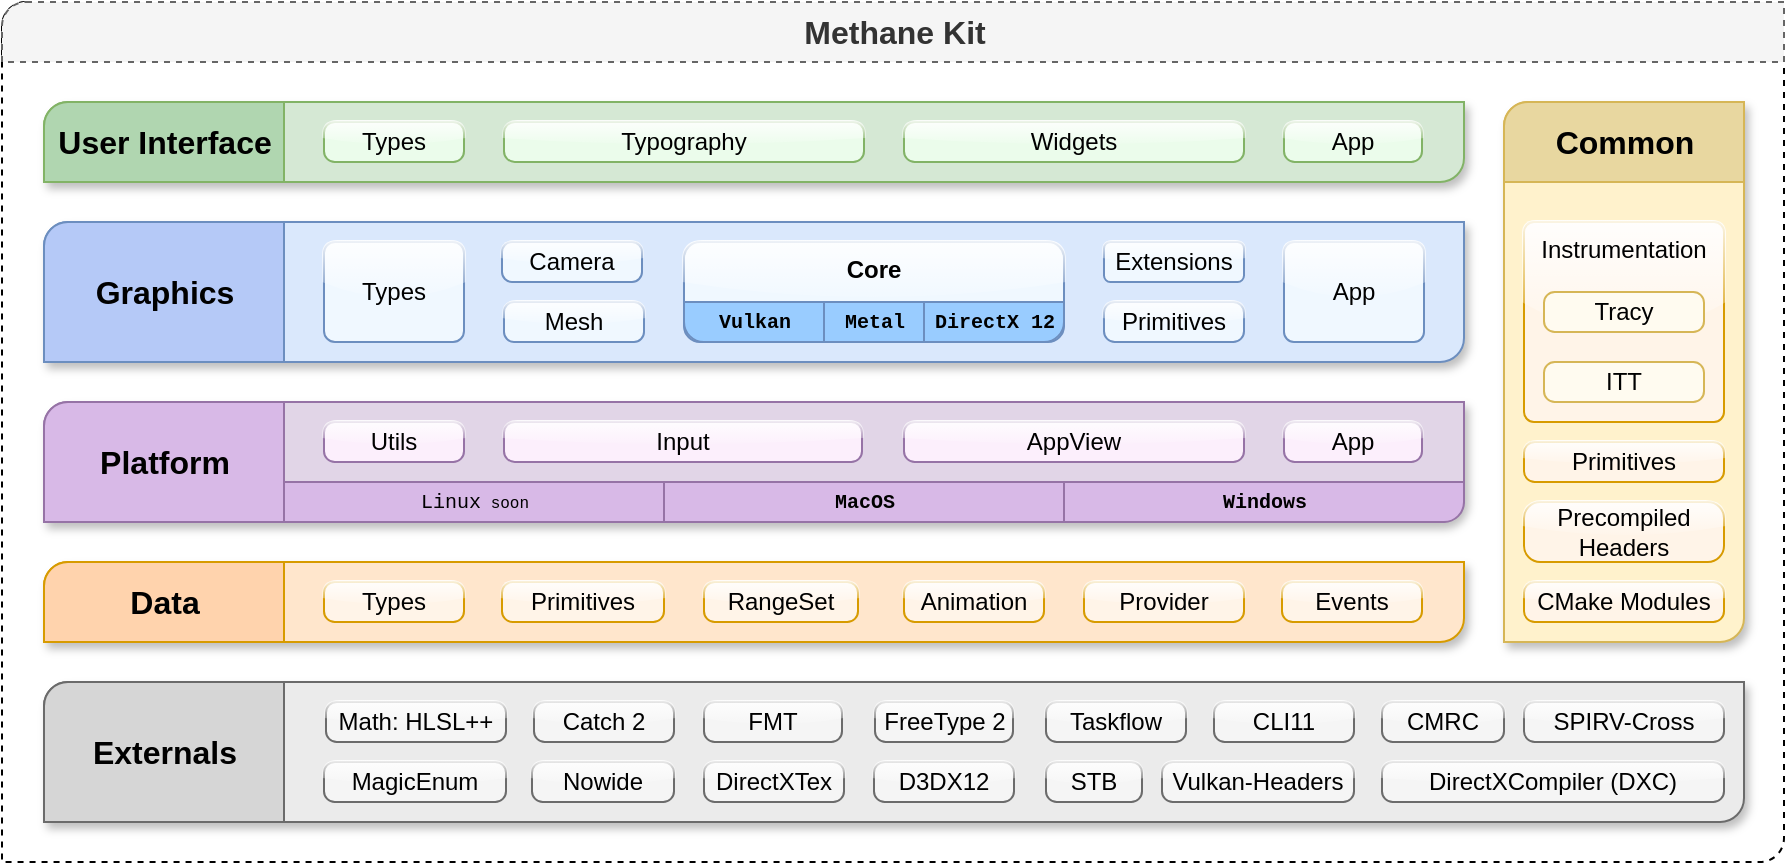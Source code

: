 <mxfile version="15.2.7" type="device"><diagram id="n1YW_IKGIQabf7W6xJoi" name="Page-1"><mxGraphModel dx="1088" dy="880" grid="1" gridSize="10" guides="1" tooltips="1" connect="1" arrows="1" fold="1" page="1" pageScale="1" pageWidth="935" pageHeight="470" math="0" shadow="0"><root><mxCell id="0"/><mxCell id="1" parent="0"/><mxCell id="Kfy_bd-Oe_zeapeb3Mzr-61" value="" style="verticalLabelPosition=bottom;verticalAlign=top;html=1;shape=mxgraph.basic.diag_round_rect;dx=6;shadow=0;dashed=1;" parent="1" vertex="1"><mxGeometry x="20" y="20" width="891" height="430" as="geometry"/></mxCell><mxCell id="Kfy_bd-Oe_zeapeb3Mzr-15" value="" style="verticalLabelPosition=bottom;verticalAlign=top;html=1;shape=mxgraph.basic.diag_round_rect;dx=6;fillColor=#e1d5e7;strokeColor=#9673a6;shadow=1;" parent="1" vertex="1"><mxGeometry x="41" y="220" width="710" height="60" as="geometry"/></mxCell><UserObject label="Utils" link="https://github.com/egorodet/MethaneKit/tree/master/Modules/Platform/Utils" id="Kfy_bd-Oe_zeapeb3Mzr-16"><mxCell style="rounded=1;whiteSpace=wrap;html=1;strokeColor=#9673a6;arcSize=27;fillColor=#FCEFFC;glass=1;shadow=0;" parent="1" vertex="1"><mxGeometry x="181" y="230" width="70" height="20" as="geometry"/></mxCell></UserObject><UserObject label="Input" link="https://github.com/egorodet/MethaneKit/tree/master/Modules/Platform/Input" id="Kfy_bd-Oe_zeapeb3Mzr-17"><mxCell style="rounded=1;whiteSpace=wrap;html=1;strokeColor=#9673a6;arcSize=27;fillColor=#FCEFFC;glass=1;shadow=0;" parent="1" vertex="1"><mxGeometry x="271" y="230" width="179" height="20" as="geometry"/></mxCell></UserObject><UserObject label="App" link="https://github.com/egorodet/MethaneKit/tree/master/Modules/Platform/App" id="Kfy_bd-Oe_zeapeb3Mzr-20"><mxCell style="rounded=1;whiteSpace=wrap;html=1;strokeColor=#9673a6;arcSize=27;fillColor=#FCEFFC;glass=1;shadow=0;" parent="1" vertex="1"><mxGeometry x="661" y="230" width="69" height="20" as="geometry"/></mxCell></UserObject><UserObject label="AppView" link="https://github.com/egorodet/MethaneKit/tree/master/Modules/Platform/AppView" id="Kfy_bd-Oe_zeapeb3Mzr-21"><mxCell style="rounded=1;whiteSpace=wrap;html=1;strokeColor=#9673a6;arcSize=27;fillColor=#FCEFFC;glass=1;shadow=0;" parent="1" vertex="1"><mxGeometry x="471" y="230" width="170" height="20" as="geometry"/></mxCell></UserObject><UserObject label="Platform" link="https://github.com/egorodet/MethaneKit/tree/master/Modules/Platform" id="Kfy_bd-Oe_zeapeb3Mzr-22"><mxCell style="verticalLabelPosition=middle;verticalAlign=middle;html=1;shape=mxgraph.basic.corner_round_rect;dx=6;strokeColor=#9673a6;align=center;labelPosition=center;fontSize=16;fillColor=#D8B9E7;fontStyle=1" parent="1" vertex="1"><mxGeometry x="41" y="220" width="120" height="60" as="geometry"/></mxCell></UserObject><mxCell id="Kfy_bd-Oe_zeapeb3Mzr-2" value="" style="verticalLabelPosition=bottom;verticalAlign=top;html=1;shape=mxgraph.basic.diag_round_rect;dx=6;fillColor=#ffe6cc;strokeColor=#d79b00;shadow=1;" parent="1" vertex="1"><mxGeometry x="41" y="300" width="710" height="40" as="geometry"/></mxCell><UserObject label="Types" link="https://github.com/egorodet/MethaneKit/tree/master/Modules/Data/Types" id="Kfy_bd-Oe_zeapeb3Mzr-4"><mxCell style="rounded=1;whiteSpace=wrap;html=1;strokeColor=#d79b00;arcSize=27;fillColor=#FFF4E8;glass=1;shadow=0;" parent="1" vertex="1"><mxGeometry x="181" y="310" width="70" height="20" as="geometry"/></mxCell></UserObject><UserObject label="Primitives" link="https://github.com/egorodet/MethaneKit/tree/master/Modules/Data/Primitives" id="Kfy_bd-Oe_zeapeb3Mzr-7"><mxCell style="rounded=1;whiteSpace=wrap;html=1;strokeColor=#d79b00;arcSize=27;fillColor=#FFF4E8;glass=1;shadow=0;" parent="1" vertex="1"><mxGeometry x="270" y="310" width="81" height="20" as="geometry"/></mxCell></UserObject><UserObject label="Provider" link="https://github.com/egorodet/MethaneKit/tree/master/Modules/Data/Provider" id="Kfy_bd-Oe_zeapeb3Mzr-8"><mxCell style="rounded=1;whiteSpace=wrap;html=1;strokeColor=#d79b00;arcSize=27;fillColor=#FFF4E8;glass=1;shadow=0;" parent="1" vertex="1"><mxGeometry x="561" y="310" width="80" height="20" as="geometry"/></mxCell></UserObject><UserObject label="Animation" link="https://github.com/egorodet/MethaneKit/tree/master/Modules/Data/Animation" id="Kfy_bd-Oe_zeapeb3Mzr-9"><mxCell style="rounded=1;whiteSpace=wrap;html=1;strokeColor=#d79b00;arcSize=27;fillColor=#FFF4E8;glass=1;shadow=0;" parent="1" vertex="1"><mxGeometry x="471" y="310" width="70" height="20" as="geometry"/></mxCell></UserObject><UserObject label="RangeSet" link="https://github.com/egorodet/MethaneKit/tree/master/Modules/Data/RangeSet" id="Kfy_bd-Oe_zeapeb3Mzr-10"><mxCell style="rounded=1;whiteSpace=wrap;html=1;strokeColor=#d79b00;arcSize=27;fillColor=#FFF4E8;glass=1;shadow=0;" parent="1" vertex="1"><mxGeometry x="371" y="310" width="77" height="20" as="geometry"/></mxCell></UserObject><UserObject label="Events" link="https://github.com/egorodet/MethaneKit/tree/master/Modules/Data/Events" id="Kfy_bd-Oe_zeapeb3Mzr-11"><mxCell style="rounded=1;whiteSpace=wrap;html=1;strokeColor=#d79b00;arcSize=27;fillColor=#FFF4E8;glass=1;shadow=0;" parent="1" vertex="1"><mxGeometry x="660" y="310" width="70" height="20" as="geometry"/></mxCell></UserObject><UserObject label="Data" link="https://github.com/egorodet/MethaneKit/tree/master/Modules/Data" id="Kfy_bd-Oe_zeapeb3Mzr-12"><mxCell style="verticalLabelPosition=middle;verticalAlign=middle;html=1;shape=mxgraph.basic.corner_round_rect;dx=6;strokeColor=#d79b00;align=center;labelPosition=center;fontSize=16;fillColor=#FFD3AD;fontStyle=1" parent="1" vertex="1"><mxGeometry x="41" y="300" width="120" height="40" as="geometry"/></mxCell></UserObject><mxCell id="Kfy_bd-Oe_zeapeb3Mzr-24" value="" style="verticalLabelPosition=bottom;verticalAlign=top;html=1;shape=mxgraph.basic.diag_round_rect;dx=6;fillColor=#dae8fc;strokeColor=#6c8ebf;shadow=1;" parent="1" vertex="1"><mxGeometry x="41" y="130" width="710" height="70" as="geometry"/></mxCell><UserObject label="Graphics" link="https://github.com/egorodet/MethaneKit/tree/master/Modules/Graphics" id="Kfy_bd-Oe_zeapeb3Mzr-29"><mxCell style="verticalLabelPosition=middle;verticalAlign=middle;html=1;shape=mxgraph.basic.corner_round_rect;dx=6;strokeColor=#6c8ebf;align=center;labelPosition=center;fontSize=16;fontStyle=1;fillColor=#B5C9F7;" parent="1" vertex="1"><mxGeometry x="41" y="130" width="120" height="70" as="geometry"/></mxCell></UserObject><UserObject label="Types" link="https://github.com/egorodet/MethaneKit/tree/master/Modules/Graphics/Types" id="Kfy_bd-Oe_zeapeb3Mzr-36"><mxCell style="rounded=1;whiteSpace=wrap;html=1;strokeColor=#6c8ebf;arcSize=11;fillColor=#F0F8FF;glass=1;shadow=0;" parent="1" vertex="1"><mxGeometry x="181" y="140" width="70" height="50" as="geometry"/></mxCell></UserObject><UserObject label="Primitives" link="https://github.com/egorodet/MethaneKit/tree/master/Modules/Graphics/Primitives" id="Kfy_bd-Oe_zeapeb3Mzr-37"><mxCell style="rounded=1;whiteSpace=wrap;html=1;strokeColor=#6c8ebf;arcSize=27;fillColor=#F0F8FF;glass=1;shadow=0;" parent="1" vertex="1"><mxGeometry x="571" y="170" width="70" height="20" as="geometry"/></mxCell></UserObject><UserObject label="Camera" link="https://github.com/egorodet/MethaneKit/tree/master/Modules/Graphics/Camera" id="Kfy_bd-Oe_zeapeb3Mzr-38"><mxCell style="rounded=1;whiteSpace=wrap;html=1;strokeColor=#6c8ebf;arcSize=25;fillColor=#F0F8FF;glass=1;shadow=0;" parent="1" vertex="1"><mxGeometry x="270" y="140" width="70" height="20" as="geometry"/></mxCell></UserObject><UserObject label="App" link="https://github.com/egorodet/MethaneKit/tree/master/Modules/Graphics/App" id="Kfy_bd-Oe_zeapeb3Mzr-40"><mxCell style="rounded=1;whiteSpace=wrap;html=1;strokeColor=#6c8ebf;arcSize=10;fillColor=#F0F8FF;glass=1;shadow=0;" parent="1" vertex="1"><mxGeometry x="661" y="140" width="70" height="50" as="geometry"/></mxCell></UserObject><UserObject label="Extensions" link="https://github.com/egorodet/MethaneKit/tree/master/Modules/Graphics/Extensions" id="Kfy_bd-Oe_zeapeb3Mzr-41"><mxCell style="rounded=1;whiteSpace=wrap;html=1;strokeColor=#6c8ebf;arcSize=16;fillColor=#F0F8FF;glass=1;shadow=0;" parent="1" vertex="1"><mxGeometry x="571" y="140" width="70" height="20" as="geometry"/></mxCell></UserObject><mxCell id="Kfy_bd-Oe_zeapeb3Mzr-42" value="" style="verticalLabelPosition=bottom;verticalAlign=top;html=1;shape=mxgraph.basic.diag_round_rect;dx=6;fillColor=#d5e8d4;strokeColor=#82b366;shadow=1;" parent="1" vertex="1"><mxGeometry x="41" y="70" width="710" height="40" as="geometry"/></mxCell><UserObject label="User Interface" link="https://github.com/egorodet/MethaneKit/tree/master/Modules/UserInterface" id="Kfy_bd-Oe_zeapeb3Mzr-43"><mxCell style="verticalLabelPosition=middle;verticalAlign=middle;html=1;shape=mxgraph.basic.corner_round_rect;dx=6;strokeColor=#82b366;align=center;labelPosition=center;fontSize=16;fontStyle=1;fillColor=#B0D6B0;" parent="1" vertex="1"><mxGeometry x="41" y="70" width="120" height="40" as="geometry"/></mxCell></UserObject><UserObject label="Types" link="https://github.com/egorodet/MethaneKit/tree/master/Modules/UserInterface/Types" id="Kfy_bd-Oe_zeapeb3Mzr-50"><mxCell style="rounded=1;whiteSpace=wrap;html=1;strokeColor=#82b366;arcSize=27;fillColor=#EBFCEB;glass=1;shadow=0;" parent="1" vertex="1"><mxGeometry x="181" y="80" width="70" height="20" as="geometry"/></mxCell></UserObject><UserObject label="Typography" link="https://github.com/egorodet/MethaneKit/tree/master/Modules/UserInterface/Typography" id="Kfy_bd-Oe_zeapeb3Mzr-51"><mxCell style="rounded=1;whiteSpace=wrap;html=1;strokeColor=#82b366;arcSize=27;fillColor=#EBFCEB;glass=1;shadow=0;" parent="1" vertex="1"><mxGeometry x="271" y="80" width="180" height="20" as="geometry"/></mxCell></UserObject><UserObject label="App" link="https://github.com/egorodet/MethaneKit/tree/master/Modules/UserInterface/App" id="Kfy_bd-Oe_zeapeb3Mzr-52"><mxCell style="rounded=1;whiteSpace=wrap;html=1;strokeColor=#82b366;arcSize=27;fillColor=#EBFCEB;glass=1;shadow=0;" parent="1" vertex="1"><mxGeometry x="661" y="80" width="69" height="20" as="geometry"/></mxCell></UserObject><UserObject label="Widgets" link="https://github.com/egorodet/MethaneKit/tree/master/Modules/UserInterface/Widgets" id="Kfy_bd-Oe_zeapeb3Mzr-53"><mxCell style="rounded=1;whiteSpace=wrap;html=1;strokeColor=#82b366;arcSize=27;fillColor=#EBFCEB;glass=1;shadow=0;" parent="1" vertex="1"><mxGeometry x="471" y="80" width="170" height="20" as="geometry"/></mxCell></UserObject><mxCell id="Kfy_bd-Oe_zeapeb3Mzr-54" value="" style="verticalLabelPosition=bottom;verticalAlign=top;html=1;shape=mxgraph.basic.diag_round_rect;dx=6;fillColor=#fff2cc;strokeColor=#d6b656;shadow=1;sketch=0;" parent="1" vertex="1"><mxGeometry x="771" y="70" width="120" height="270" as="geometry"/></mxCell><UserObject label="Common" link="https://github.com/egorodet/MethaneKit/tree/master/Modules/Common" id="Kfy_bd-Oe_zeapeb3Mzr-55"><mxCell style="verticalLabelPosition=middle;verticalAlign=middle;html=1;shape=mxgraph.basic.corner_round_rect;dx=6;strokeColor=#d6b656;align=center;labelPosition=center;fontSize=16;fontStyle=1;fillColor=#E8D7A0;" parent="1" vertex="1"><mxGeometry x="771" y="70" width="120" height="40" as="geometry"/></mxCell></UserObject><UserObject label="CMake Modules" link="https://github.com/egorodet/MethaneKit/tree/master/CMake" id="Kfy_bd-Oe_zeapeb3Mzr-56"><mxCell style="rounded=1;whiteSpace=wrap;html=1;strokeColor=#d79b00;arcSize=27;fillColor=#FFF4E8;glass=1;shadow=0;" parent="1" vertex="1"><mxGeometry x="781" y="310" width="100" height="20" as="geometry"/></mxCell></UserObject><UserObject label="Instrumentation" link="https://github.com/egorodet/MethaneKit/tree/master/Modules/Common/Instrumentation" id="Kfy_bd-Oe_zeapeb3Mzr-57"><mxCell style="rounded=1;whiteSpace=wrap;html=1;strokeColor=#d79b00;arcSize=5;fillColor=#FFF4E8;glass=1;shadow=0;verticalAlign=top;" parent="1" vertex="1"><mxGeometry x="781" y="130" width="100" height="100" as="geometry"/></mxCell></UserObject><UserObject label="Tracy" link="https://github.com/egorodet/Tracy/blob/master/Tracy.hpp" id="Kfy_bd-Oe_zeapeb3Mzr-58"><mxCell style="rounded=1;whiteSpace=wrap;html=1;strokeColor=#d6b656;arcSize=27;glass=0;shadow=0;fillColor=#FFFBF0;" parent="1" vertex="1"><mxGeometry x="791" y="165" width="80" height="20" as="geometry"/></mxCell></UserObject><UserObject label="ITT" link="https://github.com/egorodet/MethaneKit/blob/master/Modules/Common/Instrumentation/Include/Methane/IttApiHelper.h" id="Kfy_bd-Oe_zeapeb3Mzr-59"><mxCell style="rounded=1;whiteSpace=wrap;html=1;strokeColor=#d6b656;arcSize=27;glass=0;shadow=0;fillColor=#FFFBF0;" parent="1" vertex="1"><mxGeometry x="791" y="200" width="80" height="20" as="geometry"/></mxCell></UserObject><UserObject label="Precompiled Headers" link="https://github.com/egorodet/MethaneKit/tree/master/Modules/Common/PrecompiledHeaders" id="Kfy_bd-Oe_zeapeb3Mzr-60"><mxCell style="rounded=1;whiteSpace=wrap;html=1;strokeColor=#d79b00;arcSize=27;fillColor=#FFF4E8;glass=1;shadow=0;" parent="1" vertex="1"><mxGeometry x="781" y="270" width="100" height="30" as="geometry"/></mxCell></UserObject><UserObject label="Methane Kit" link="https://github.com/egorodet/MethaneKit" id="Kfy_bd-Oe_zeapeb3Mzr-62"><mxCell style="verticalLabelPosition=middle;verticalAlign=middle;html=1;shape=mxgraph.basic.corner_round_rect;dx=6;strokeColor=#666666;align=center;labelPosition=center;fontSize=16;fontStyle=1;fillColor=#f5f5f5;fontColor=#333333;dashed=1;" parent="1" vertex="1"><mxGeometry x="20" y="20" width="891" height="30" as="geometry"/></mxCell></UserObject><mxCell id="Kfy_bd-Oe_zeapeb3Mzr-69" value="" style="verticalLabelPosition=bottom;verticalAlign=top;html=1;shape=mxgraph.basic.diag_round_rect;dx=6;shadow=1;strokeColor=#6B6B6B;fillColor=#EBEBEB;" parent="1" vertex="1"><mxGeometry x="41" y="360" width="850" height="70" as="geometry"/></mxCell><UserObject label="Externals" link="https://github.com/egorodet/MethaneKit/tree/master/Externals" id="Kfy_bd-Oe_zeapeb3Mzr-70"><mxCell style="verticalLabelPosition=middle;verticalAlign=middle;html=1;shape=mxgraph.basic.corner_round_rect;dx=6;align=center;labelPosition=center;fontSize=16;fontStyle=1;strokeColor=#6B6B6B;fillColor=#D6D6D6;" parent="1" vertex="1"><mxGeometry x="41" y="360" width="120" height="70" as="geometry"/></mxCell></UserObject><UserObject label="Math: HLSL++" link="https://github.com/egorodet/HLSLpp/" id="Kfy_bd-Oe_zeapeb3Mzr-71"><mxCell style="rounded=1;whiteSpace=wrap;html=1;arcSize=27;glass=1;shadow=0;fillColor=#F5F5F5;strokeColor=#6B6B6B;" parent="1" vertex="1"><mxGeometry x="182" y="370" width="90" height="20" as="geometry"/></mxCell></UserObject><UserObject label="CLI11" link="https://github.com/egorodet/CLI11/" id="Kfy_bd-Oe_zeapeb3Mzr-72"><mxCell style="rounded=1;whiteSpace=wrap;html=1;arcSize=27;glass=1;shadow=0;fillColor=#F5F5F5;strokeColor=#6B6B6B;" parent="1" vertex="1"><mxGeometry x="626" y="370" width="70" height="20" as="geometry"/></mxCell></UserObject><UserObject label="FMT" link="https://github.com/egorodet/FMT/" id="Kfy_bd-Oe_zeapeb3Mzr-73"><mxCell style="rounded=1;whiteSpace=wrap;html=1;arcSize=27;glass=1;shadow=0;fillColor=#F5F5F5;strokeColor=#6B6B6B;" parent="1" vertex="1"><mxGeometry x="371" y="370" width="69" height="20" as="geometry"/></mxCell></UserObject><UserObject label="DirectXCompiler (DXC)" link="https://github.com/egorodet/MethaneExternals/tree/master/DirectXCompiler" id="Kfy_bd-Oe_zeapeb3Mzr-74"><mxCell style="rounded=1;whiteSpace=wrap;html=1;arcSize=27;glass=1;shadow=0;fillColor=#F5F5F5;strokeColor=#6B6B6B;fontSize=12;" parent="1" vertex="1"><mxGeometry x="710" y="400" width="171" height="20" as="geometry"/></mxCell></UserObject><UserObject label="DirectXTex" link="https://github.com/egorodet/DirectXTex/" id="Kfy_bd-Oe_zeapeb3Mzr-75"><mxCell style="rounded=1;whiteSpace=wrap;html=1;arcSize=27;glass=1;shadow=0;fillColor=#F5F5F5;strokeColor=#6B6B6B;" parent="1" vertex="1"><mxGeometry x="371" y="400" width="70" height="20" as="geometry"/></mxCell></UserObject><UserObject label="CMRC" link="https://github.com/egorodet/CMRC/" id="Kfy_bd-Oe_zeapeb3Mzr-76"><mxCell style="rounded=1;whiteSpace=wrap;html=1;arcSize=27;glass=1;shadow=0;fillColor=#F5F5F5;strokeColor=#6B6B6B;" parent="1" vertex="1"><mxGeometry x="710" y="370" width="61" height="20" as="geometry"/></mxCell></UserObject><UserObject label="FreeType 2" link="https://github.com/egorodet/FreeType2/" id="Kfy_bd-Oe_zeapeb3Mzr-79"><mxCell style="rounded=1;whiteSpace=wrap;html=1;arcSize=27;glass=1;shadow=0;fillColor=#F5F5F5;strokeColor=#6B6B6B;" parent="1" vertex="1"><mxGeometry x="456.5" y="370" width="69" height="20" as="geometry"/></mxCell></UserObject><UserObject label="Taskflow" link="https://github.com/egorodet/Taskflow/" id="Kfy_bd-Oe_zeapeb3Mzr-81"><mxCell style="rounded=1;whiteSpace=wrap;html=1;arcSize=27;glass=1;shadow=0;fillColor=#F5F5F5;strokeColor=#6B6B6B;" parent="1" vertex="1"><mxGeometry x="542" y="370" width="70" height="20" as="geometry"/></mxCell></UserObject><UserObject label="SPIRV-Cross" link="https://github.com/egorodet/MethaneExternals/tree/master/SPIRV" id="Kfy_bd-Oe_zeapeb3Mzr-82"><mxCell style="rounded=1;whiteSpace=wrap;html=1;arcSize=27;glass=1;shadow=0;fillColor=#F5F5F5;strokeColor=#6B6B6B;fontSize=12;" parent="1" vertex="1"><mxGeometry x="781" y="370" width="100" height="20" as="geometry"/></mxCell></UserObject><UserObject label="STB" link="https://github.com/egorodet/STB/" id="Kfy_bd-Oe_zeapeb3Mzr-83"><mxCell style="rounded=1;whiteSpace=wrap;html=1;arcSize=27;glass=1;shadow=0;fillColor=#F5F5F5;strokeColor=#6B6B6B;" parent="1" vertex="1"><mxGeometry x="542" y="400" width="48" height="20" as="geometry"/></mxCell></UserObject><UserObject label="Catch 2" link="https://github.com/egorodet/Catch2/" id="Kfy_bd-Oe_zeapeb3Mzr-84"><mxCell style="rounded=1;whiteSpace=wrap;html=1;arcSize=27;glass=1;shadow=0;fillColor=#F5F5F5;strokeColor=#6B6B6B;" parent="1" vertex="1"><mxGeometry x="286" y="370" width="70" height="20" as="geometry"/></mxCell></UserObject><UserObject label="Vulkan-Headers&lt;br&gt;" link="https://github.com/egorodet/MethaneExternals/tree/master/PerlinNoise" id="Kfy_bd-Oe_zeapeb3Mzr-85"><mxCell style="rounded=1;whiteSpace=wrap;html=1;arcSize=27;glass=1;shadow=0;fillColor=#F5F5F5;strokeColor=#6B6B6B;" parent="1" vertex="1"><mxGeometry x="600" y="400" width="96" height="20" as="geometry"/></mxCell></UserObject><mxCell id="Kfy_bd-Oe_zeapeb3Mzr-86" value="D3DX12" style="rounded=1;whiteSpace=wrap;html=1;arcSize=27;glass=1;shadow=0;fillColor=#F5F5F5;strokeColor=#6B6B6B;" parent="1" vertex="1"><mxGeometry x="456" y="400" width="70" height="20" as="geometry"/></mxCell><mxCell id="Kfy_bd-Oe_zeapeb3Mzr-89" value="Windows" style="verticalLabelPosition=middle;verticalAlign=middle;html=1;shape=mxgraph.basic.corner_round_rect;dx=6;strokeColor=#9673a6;align=center;labelPosition=center;fontSize=10;fontStyle=1;flipH=1;flipV=1;fontFamily=Courier New;fillColor=#D8B9E7;" parent="1" vertex="1"><mxGeometry x="551" y="260" width="200" height="20" as="geometry"/></mxCell><mxCell id="Kfy_bd-Oe_zeapeb3Mzr-90" value="Linux&lt;font style=&quot;font-size: 8px&quot;&gt; &lt;span style=&quot;&quot;&gt;soon&lt;/span&gt;&lt;/font&gt;" style="verticalLabelPosition=middle;verticalAlign=middle;html=1;shape=mxgraph.basic.corner_round_rect;dx=0;strokeColor=#9673a6;align=center;labelPosition=center;fontSize=10;fontStyle=0;flipH=1;flipV=1;fontFamily=Courier New;fillColor=#D8B9E7;labelBackgroundColor=none;" parent="1" vertex="1"><mxGeometry x="161" y="260" width="190" height="20" as="geometry"/></mxCell><mxCell id="Kfy_bd-Oe_zeapeb3Mzr-91" value="&lt;font style=&quot;font-size: 10px;&quot;&gt;MacOS&lt;/font&gt;" style="verticalLabelPosition=middle;verticalAlign=middle;html=1;shape=mxgraph.basic.corner_round_rect;dx=0;strokeColor=#9673a6;align=center;labelPosition=center;fontSize=10;fontStyle=1;flipH=1;flipV=1;fontFamily=Courier New;fillColor=#D8B9E7;" parent="1" vertex="1"><mxGeometry x="351" y="260" width="200" height="20" as="geometry"/></mxCell><UserObject label="" link="https://github.com/egorodet/MethaneKit/tree/master/Modules/Graphics/Core" id="Kfy_bd-Oe_zeapeb3Mzr-98"><mxCell style="group" parent="1" vertex="1" connectable="0"><mxGeometry x="361" y="140" width="190" height="50" as="geometry"/></mxCell></UserObject><mxCell id="Kfy_bd-Oe_zeapeb3Mzr-39" value="Core" style="rounded=1;whiteSpace=wrap;html=1;strokeColor=#6c8ebf;arcSize=16;fillColor=#F0F8FF;shadow=0;glass=1;perimeterSpacing=0;strokeWidth=1;verticalAlign=top;sketch=0;fontStyle=1" parent="Kfy_bd-Oe_zeapeb3Mzr-98" vertex="1"><mxGeometry width="190" height="50" as="geometry"/></mxCell><UserObject label="&lt;font style=&quot;font-size: 10px&quot;&gt;Metal&lt;/font&gt;" link="https://github.com/egorodet/MethaneKit/tree/master/Modules/Graphics/Core/Sources/Methane/Graphics/Metal" id="Kfy_bd-Oe_zeapeb3Mzr-92"><mxCell style="verticalLabelPosition=middle;verticalAlign=middle;html=1;shape=mxgraph.basic.corner_round_rect;dx=0;align=center;labelPosition=center;fontSize=10;fontStyle=1;flipH=1;flipV=1;fontFamily=Courier New;strokeColor=#6C8EBF;fillColor=#99CCFF;" parent="Kfy_bd-Oe_zeapeb3Mzr-98" vertex="1"><mxGeometry x="70" y="30" width="50" height="20" as="geometry"/></mxCell></UserObject><UserObject label="DirectX 12" link="https://github.com/egorodet/MethaneKit/tree/master/Modules/Graphics/Core/Sources/Methane/Graphics/DirectX12" id="Kfy_bd-Oe_zeapeb3Mzr-94"><mxCell style="verticalLabelPosition=middle;verticalAlign=middle;html=1;shape=mxgraph.basic.corner_round_rect;dx=6;align=center;labelPosition=center;fontSize=10;fontStyle=1;flipH=1;flipV=1;fontFamily=Courier New;strokeColor=#6C8EBF;fillColor=#99CCFF;" parent="Kfy_bd-Oe_zeapeb3Mzr-98" vertex="1"><mxGeometry x="120" y="30" width="70" height="20" as="geometry"/></mxCell></UserObject><UserObject label="&lt;b&gt;Vulkan&lt;/b&gt;" link="https://github.com/egorodet/MethaneKit/tree/master/Modules/Graphics/Core/Sources/Methane/Graphics/Vulkan" id="Kfy_bd-Oe_zeapeb3Mzr-97"><mxCell style="verticalLabelPosition=middle;verticalAlign=middle;html=1;shape=mxgraph.basic.corner_round_rect;dx=6;align=center;labelPosition=center;fontSize=10;fontStyle=0;flipH=0;flipV=1;fontFamily=Courier New;strokeColor=#6C8EBF;fillColor=#99CCFF;" parent="Kfy_bd-Oe_zeapeb3Mzr-98" vertex="1"><mxGeometry y="30" width="70" height="20" as="geometry"/></mxCell></UserObject><UserObject label="Nowide" link="https://github.com/egorodet/BoostNowide/" id="6SLEu1ARzhDS4VnxVoli-3"><mxCell style="rounded=1;whiteSpace=wrap;html=1;arcSize=27;glass=1;shadow=0;fillColor=#F5F5F5;strokeColor=#6B6B6B;" parent="1" vertex="1"><mxGeometry x="285" y="400" width="71" height="20" as="geometry"/></mxCell></UserObject><UserObject label="MagicEnum" link="https://github.com/egorodet/MagicEnum/" id="6SLEu1ARzhDS4VnxVoli-4"><mxCell style="rounded=1;whiteSpace=wrap;html=1;arcSize=27;glass=1;shadow=0;fillColor=#F5F5F5;strokeColor=#6B6B6B;" parent="1" vertex="1"><mxGeometry x="181" y="400" width="91" height="20" as="geometry"/></mxCell></UserObject><UserObject label="Primitives" link="https://github.com/egorodet/MethaneKit/tree/master/Modules/Common/Primitives" id="6SLEu1ARzhDS4VnxVoli-5"><mxCell style="rounded=1;whiteSpace=wrap;html=1;strokeColor=#d79b00;arcSize=27;fillColor=#FFF4E8;glass=1;shadow=0;" parent="1" vertex="1"><mxGeometry x="781" y="240" width="100" height="20" as="geometry"/></mxCell></UserObject><UserObject label="Mesh" link="https://github.com/egorodet/MethaneKit/tree/master/Modules/Graphics/Camera" id="2yRKrgA3gbOWHltFqYSs-2"><mxCell style="rounded=1;whiteSpace=wrap;html=1;strokeColor=#6c8ebf;arcSize=25;fillColor=#F0F8FF;glass=1;shadow=0;" vertex="1" parent="1"><mxGeometry x="271" y="170" width="70" height="20" as="geometry"/></mxCell></UserObject></root></mxGraphModel></diagram></mxfile>